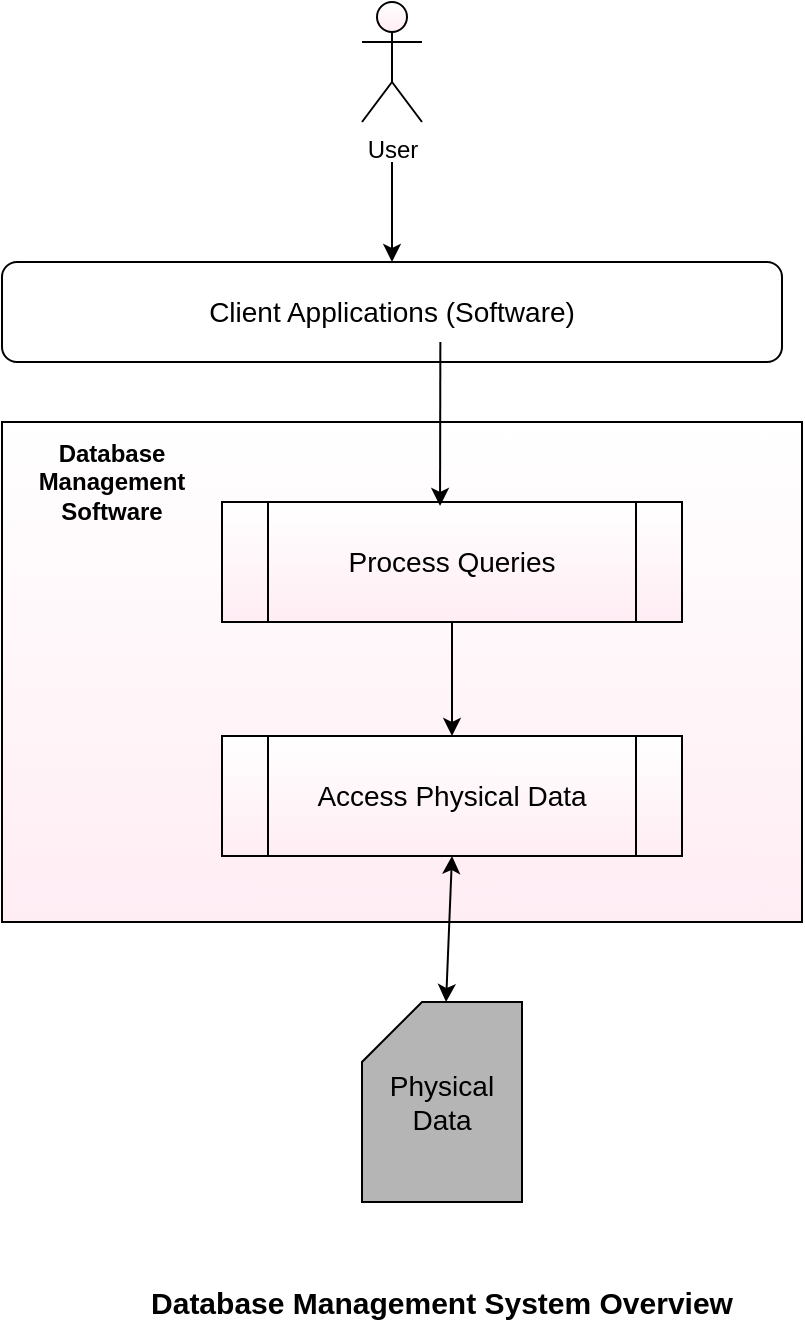 <mxfile version="14.4.2" type="github">
  <diagram id="35EU4CpWNUB5tfdfUFwy" name="Page-1">
    <mxGraphModel dx="2062" dy="1122" grid="1" gridSize="10" guides="1" tooltips="1" connect="1" arrows="1" fold="1" page="1" pageScale="1" pageWidth="850" pageHeight="1100" math="0" shadow="0">
      <root>
        <mxCell id="0" />
        <mxCell id="1" parent="0" />
        <mxCell id="YUXUaKhBxxFk_7d03qnZ-1" value="&lt;font style=&quot;font-size: 14px&quot;&gt;Client Applications (Software)&lt;/font&gt;" style="rounded=1;whiteSpace=wrap;html=1;" vertex="1" parent="1">
          <mxGeometry x="220" y="200" width="390" height="50" as="geometry" />
        </mxCell>
        <mxCell id="YUXUaKhBxxFk_7d03qnZ-2" value="" style="rounded=0;whiteSpace=wrap;html=1;gradientColor=#FFEDF4;" vertex="1" parent="1">
          <mxGeometry x="220" y="280" width="400" height="250" as="geometry" />
        </mxCell>
        <mxCell id="YUXUaKhBxxFk_7d03qnZ-3" value="Database Management Software" style="text;html=1;strokeColor=none;fillColor=none;align=center;verticalAlign=middle;whiteSpace=wrap;rounded=0;fontStyle=1" vertex="1" parent="1">
          <mxGeometry x="220" y="280" width="110" height="60" as="geometry" />
        </mxCell>
        <mxCell id="YUXUaKhBxxFk_7d03qnZ-4" value="&lt;font style=&quot;font-size: 14px&quot;&gt;Process Queries&lt;/font&gt;" style="shape=process;whiteSpace=wrap;html=1;backgroundOutline=1;fillColor=#ffffff;gradientColor=#FFEDF4;" vertex="1" parent="1">
          <mxGeometry x="330" y="320" width="230" height="60" as="geometry" />
        </mxCell>
        <mxCell id="YUXUaKhBxxFk_7d03qnZ-5" value="&lt;font style=&quot;font-size: 14px&quot;&gt;Access Physical Data&lt;/font&gt;" style="shape=process;whiteSpace=wrap;html=1;backgroundOutline=1;fillColor=#ffffff;gradientColor=#FFEDF4;" vertex="1" parent="1">
          <mxGeometry x="330" y="437" width="230" height="60" as="geometry" />
        </mxCell>
        <mxCell id="YUXUaKhBxxFk_7d03qnZ-7" value="&lt;font style=&quot;font-size: 14px&quot;&gt;Physical Data&lt;/font&gt;" style="shape=card;whiteSpace=wrap;html=1;fillColor=#B5B5B5;" vertex="1" parent="1">
          <mxGeometry x="400" y="570" width="80" height="100" as="geometry" />
        </mxCell>
        <mxCell id="YUXUaKhBxxFk_7d03qnZ-8" value="User" style="shape=umlActor;verticalLabelPosition=bottom;verticalAlign=top;html=1;outlineConnect=0;fillColor=#ffffff;gradientColor=#FFEDF4;" vertex="1" parent="1">
          <mxGeometry x="400" y="70" width="30" height="60" as="geometry" />
        </mxCell>
        <mxCell id="YUXUaKhBxxFk_7d03qnZ-9" value="" style="endArrow=classic;html=1;entryX=0.5;entryY=0;entryDx=0;entryDy=0;" edge="1" parent="1" target="YUXUaKhBxxFk_7d03qnZ-1">
          <mxGeometry width="50" height="50" relative="1" as="geometry">
            <mxPoint x="415" y="150" as="sourcePoint" />
            <mxPoint x="460" y="140" as="targetPoint" />
          </mxGeometry>
        </mxCell>
        <mxCell id="YUXUaKhBxxFk_7d03qnZ-10" value="" style="endArrow=classic;html=1;entryX=0.474;entryY=0.033;entryDx=0;entryDy=0;entryPerimeter=0;exitX=0.562;exitY=0.8;exitDx=0;exitDy=0;exitPerimeter=0;" edge="1" parent="1" source="YUXUaKhBxxFk_7d03qnZ-1" target="YUXUaKhBxxFk_7d03qnZ-4">
          <mxGeometry width="50" height="50" relative="1" as="geometry">
            <mxPoint x="420" y="259.289" as="sourcePoint" />
            <mxPoint x="420" y="209.289" as="targetPoint" />
          </mxGeometry>
        </mxCell>
        <mxCell id="YUXUaKhBxxFk_7d03qnZ-12" value="" style="endArrow=classic;html=1;exitX=0.5;exitY=1;exitDx=0;exitDy=0;" edge="1" parent="1" source="YUXUaKhBxxFk_7d03qnZ-4" target="YUXUaKhBxxFk_7d03qnZ-5">
          <mxGeometry width="50" height="50" relative="1" as="geometry">
            <mxPoint x="440" y="400" as="sourcePoint" />
            <mxPoint x="490" y="350" as="targetPoint" />
          </mxGeometry>
        </mxCell>
        <mxCell id="YUXUaKhBxxFk_7d03qnZ-14" value="" style="endArrow=classic;startArrow=classic;html=1;entryX=0.5;entryY=1;entryDx=0;entryDy=0;" edge="1" parent="1" source="YUXUaKhBxxFk_7d03qnZ-7" target="YUXUaKhBxxFk_7d03qnZ-5">
          <mxGeometry width="50" height="50" relative="1" as="geometry">
            <mxPoint x="420" y="570" as="sourcePoint" />
            <mxPoint x="470" y="520" as="targetPoint" />
          </mxGeometry>
        </mxCell>
        <mxCell id="YUXUaKhBxxFk_7d03qnZ-15" value="Database Management System Overview" style="text;html=1;strokeColor=none;fillColor=none;align=center;verticalAlign=middle;whiteSpace=wrap;rounded=0;fontStyle=1;fontSize=15;" vertex="1" parent="1">
          <mxGeometry x="285" y="710" width="310" height="20" as="geometry" />
        </mxCell>
      </root>
    </mxGraphModel>
  </diagram>
</mxfile>
